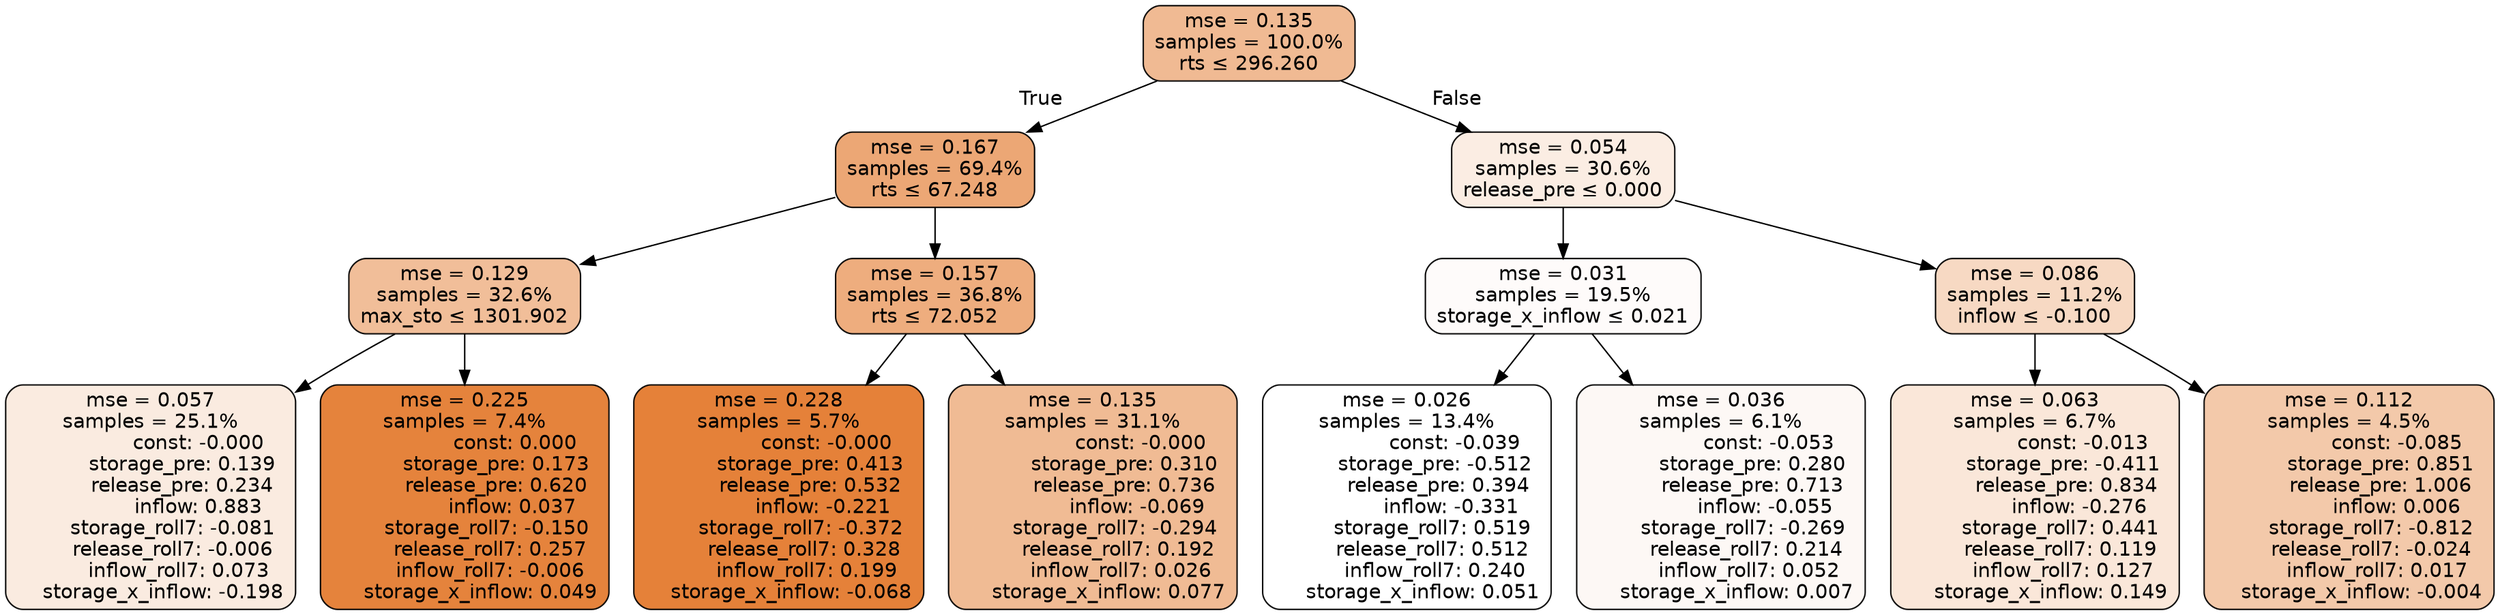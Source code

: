 digraph tree {
bgcolor="transparent"
node [shape=rectangle, style="filled, rounded", color="black", fontname=helvetica] ;
edge [fontname=helvetica] ;
	"0" [label="mse = 0.135
samples = 100.0%
rts &le; 296.260", fillcolor="#f0ba93"]
	"1" [label="mse = 0.167
samples = 69.4%
rts &le; 67.248", fillcolor="#eca775"]
	"2" [label="mse = 0.129
samples = 32.6%
max_sto &le; 1301.902", fillcolor="#f1be99"]
	"3" [label="mse = 0.057
samples = 25.1%
               const: -0.000
          storage_pre: 0.139
          release_pre: 0.234
               inflow: 0.883
       storage_roll7: -0.081
       release_roll7: -0.006
         inflow_roll7: 0.073
    storage_x_inflow: -0.198", fillcolor="#faebe0"]
	"4" [label="mse = 0.225
samples = 7.4%
                const: 0.000
          storage_pre: 0.173
          release_pre: 0.620
               inflow: 0.037
       storage_roll7: -0.150
        release_roll7: 0.257
        inflow_roll7: -0.006
     storage_x_inflow: 0.049", fillcolor="#e5833c"]
	"5" [label="mse = 0.157
samples = 36.8%
rts &le; 72.052", fillcolor="#eead7e"]
	"6" [label="mse = 0.228
samples = 5.7%
               const: -0.000
          storage_pre: 0.413
          release_pre: 0.532
              inflow: -0.221
       storage_roll7: -0.372
        release_roll7: 0.328
         inflow_roll7: 0.199
    storage_x_inflow: -0.068", fillcolor="#e58139"]
	"7" [label="mse = 0.135
samples = 31.1%
               const: -0.000
          storage_pre: 0.310
          release_pre: 0.736
              inflow: -0.069
       storage_roll7: -0.294
        release_roll7: 0.192
         inflow_roll7: 0.026
     storage_x_inflow: 0.077", fillcolor="#f0bb94"]
	"8" [label="mse = 0.054
samples = 30.6%
release_pre &le; 0.000", fillcolor="#fbede3"]
	"9" [label="mse = 0.031
samples = 19.5%
storage_x_inflow &le; 0.021", fillcolor="#fefbfa"]
	"10" [label="mse = 0.026
samples = 13.4%
               const: -0.039
         storage_pre: -0.512
          release_pre: 0.394
              inflow: -0.331
        storage_roll7: 0.519
        release_roll7: 0.512
         inflow_roll7: 0.240
     storage_x_inflow: 0.051", fillcolor="#ffffff"]
	"11" [label="mse = 0.036
samples = 6.1%
               const: -0.053
          storage_pre: 0.280
          release_pre: 0.713
              inflow: -0.055
       storage_roll7: -0.269
        release_roll7: 0.214
         inflow_roll7: 0.052
     storage_x_inflow: 0.007", fillcolor="#fdf8f5"]
	"12" [label="mse = 0.086
samples = 11.2%
inflow &le; -0.100", fillcolor="#f7d9c3"]
	"13" [label="mse = 0.063
samples = 6.7%
               const: -0.013
         storage_pre: -0.411
          release_pre: 0.834
              inflow: -0.276
        storage_roll7: 0.441
        release_roll7: 0.119
         inflow_roll7: 0.127
     storage_x_inflow: 0.149", fillcolor="#fae7d9"]
	"14" [label="mse = 0.112
samples = 4.5%
               const: -0.085
          storage_pre: 0.851
          release_pre: 1.006
               inflow: 0.006
       storage_roll7: -0.812
       release_roll7: -0.024
         inflow_roll7: 0.017
    storage_x_inflow: -0.004", fillcolor="#f3c9aa"]

	"0" -> "1" [labeldistance=2.5, labelangle=45, headlabel="True"]
	"1" -> "2"
	"2" -> "3"
	"2" -> "4"
	"1" -> "5"
	"5" -> "6"
	"5" -> "7"
	"0" -> "8" [labeldistance=2.5, labelangle=-45, headlabel="False"]
	"8" -> "9"
	"9" -> "10"
	"9" -> "11"
	"8" -> "12"
	"12" -> "13"
	"12" -> "14"
}